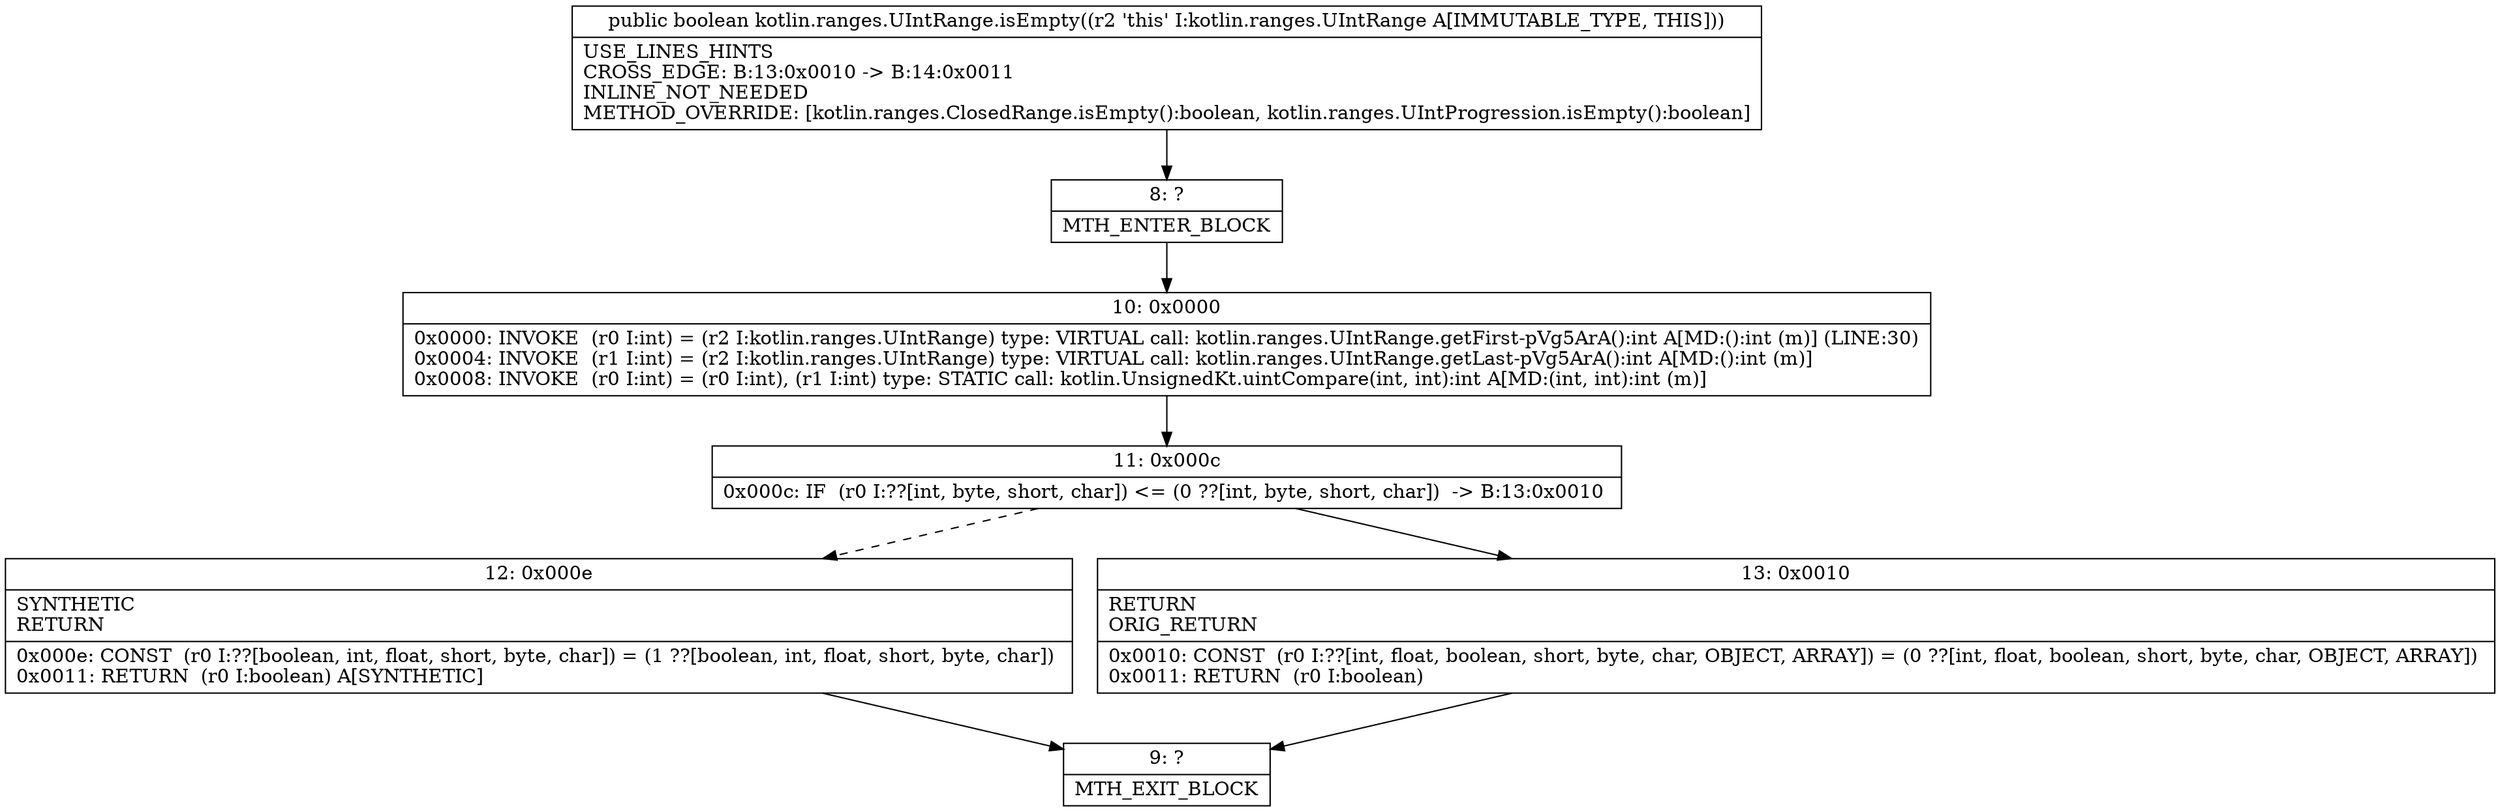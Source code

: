 digraph "CFG forkotlin.ranges.UIntRange.isEmpty()Z" {
Node_8 [shape=record,label="{8\:\ ?|MTH_ENTER_BLOCK\l}"];
Node_10 [shape=record,label="{10\:\ 0x0000|0x0000: INVOKE  (r0 I:int) = (r2 I:kotlin.ranges.UIntRange) type: VIRTUAL call: kotlin.ranges.UIntRange.getFirst\-pVg5ArA():int A[MD:():int (m)] (LINE:30)\l0x0004: INVOKE  (r1 I:int) = (r2 I:kotlin.ranges.UIntRange) type: VIRTUAL call: kotlin.ranges.UIntRange.getLast\-pVg5ArA():int A[MD:():int (m)]\l0x0008: INVOKE  (r0 I:int) = (r0 I:int), (r1 I:int) type: STATIC call: kotlin.UnsignedKt.uintCompare(int, int):int A[MD:(int, int):int (m)]\l}"];
Node_11 [shape=record,label="{11\:\ 0x000c|0x000c: IF  (r0 I:??[int, byte, short, char]) \<= (0 ??[int, byte, short, char])  \-\> B:13:0x0010 \l}"];
Node_12 [shape=record,label="{12\:\ 0x000e|SYNTHETIC\lRETURN\l|0x000e: CONST  (r0 I:??[boolean, int, float, short, byte, char]) = (1 ??[boolean, int, float, short, byte, char]) \l0x0011: RETURN  (r0 I:boolean) A[SYNTHETIC]\l}"];
Node_9 [shape=record,label="{9\:\ ?|MTH_EXIT_BLOCK\l}"];
Node_13 [shape=record,label="{13\:\ 0x0010|RETURN\lORIG_RETURN\l|0x0010: CONST  (r0 I:??[int, float, boolean, short, byte, char, OBJECT, ARRAY]) = (0 ??[int, float, boolean, short, byte, char, OBJECT, ARRAY]) \l0x0011: RETURN  (r0 I:boolean) \l}"];
MethodNode[shape=record,label="{public boolean kotlin.ranges.UIntRange.isEmpty((r2 'this' I:kotlin.ranges.UIntRange A[IMMUTABLE_TYPE, THIS]))  | USE_LINES_HINTS\lCROSS_EDGE: B:13:0x0010 \-\> B:14:0x0011\lINLINE_NOT_NEEDED\lMETHOD_OVERRIDE: [kotlin.ranges.ClosedRange.isEmpty():boolean, kotlin.ranges.UIntProgression.isEmpty():boolean]\l}"];
MethodNode -> Node_8;Node_8 -> Node_10;
Node_10 -> Node_11;
Node_11 -> Node_12[style=dashed];
Node_11 -> Node_13;
Node_12 -> Node_9;
Node_13 -> Node_9;
}

